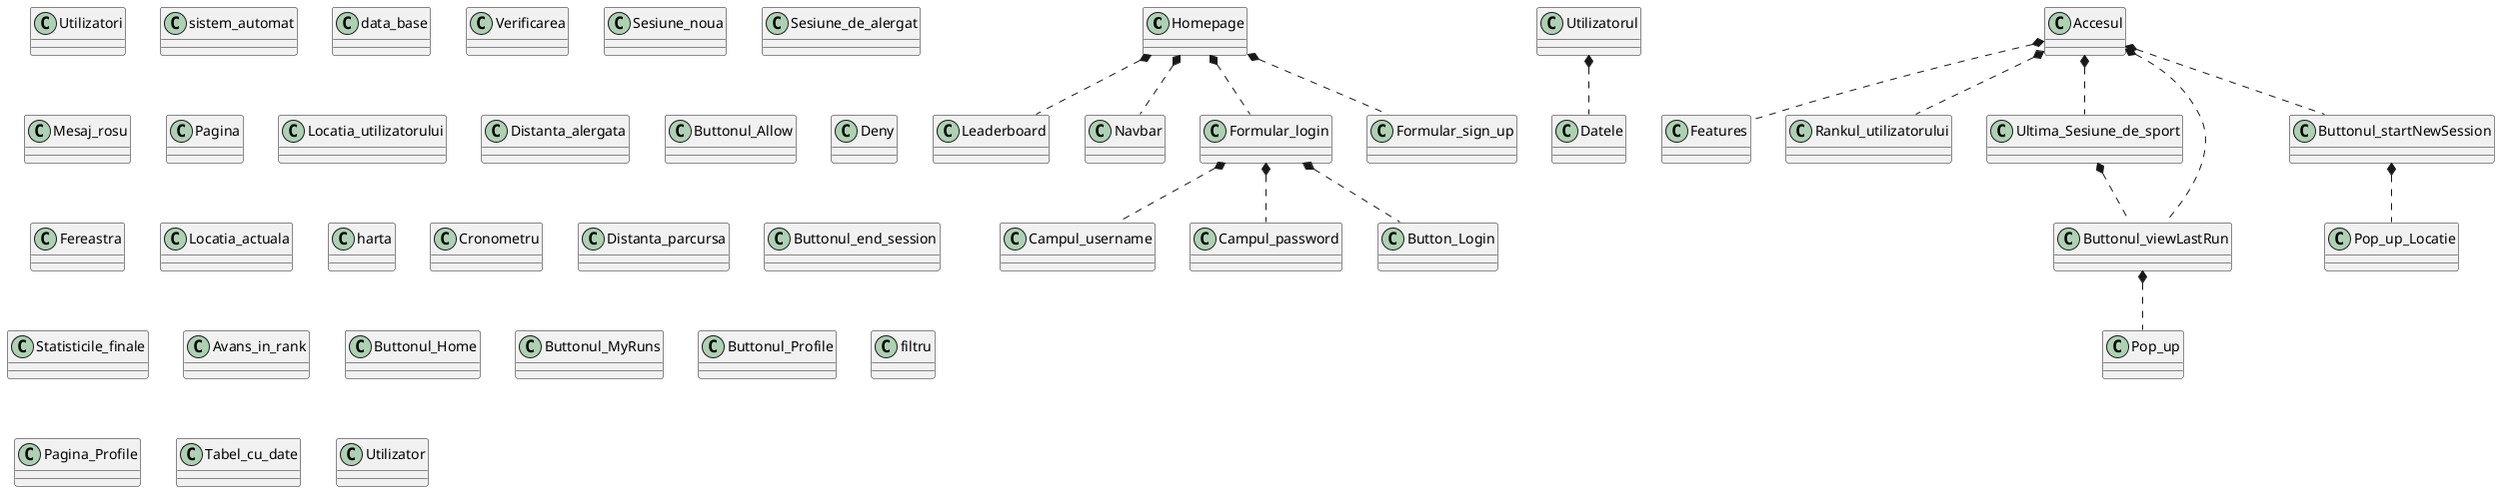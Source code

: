 @startuml
'https://plantuml.com/class-diagram

class Homepage{
}

class Leaderboard{
}

class Utilizatori{
}

class Navbar{
}

class Formular_login{
}

class Formular_sign_up{
}

class Campul_username{
}

class Campul_password{
}

class Button_Login {
}

class Utilizatorul{
}

class Datele{
}

class sistem_automat{
}

class data_base {
}

class Verificarea{
}

class Accesul{
}

class Features{
}

class Rankul_utilizatorului{
}

class Ultima_Sesiune_de_sport{
}

class Buttonul_viewLastRun{
}

class Sesiune_noua{
}

class Pop_up{
}

class Sesiune_de_alergat{
}

class Buttonul_startNewSession{
}

class Mesaj_rosu{
}

class Pagina {
}

class Locatia_utilizatorului {
}

class Distanta_alergata {
}

class Pop_up_Locatie {
}

class Buttonul_Allow {
}

class Deny{
}

class Fereastra {
}

class Locatia_actuala {
}

class harta {
}

class Cronometru {
}

class Distanta_parcursa {
}

class Buttonul_end_session {
}

class Statisticile_finale {
}

class Avans_in_rank {
}

class Buttonul_Home {
}

class Buttonul_MyRuns {
}

class Buttonul_Profile {
}

class filtru {
}

class Homepage {
}







class Pagina_Profile {
}

class Tabel_cu_date {
}

class Utilizator {
}






Homepage *.. Leaderboard
Homepage *.. Navbar
Homepage *.. Formular_login
Homepage *.. Formular_sign_up


Formular_login *.. Campul_username
Formular_login *.. Campul_password
Formular_login *.. Button_Login



Utilizatorul *.. Datele

Accesul *.. Features
Accesul *.. Rankul_utilizatorului
Accesul *.. Ultima_Sesiune_de_sport
Ultima_Sesiune_de_sport *.. Buttonul_viewLastRun
Accesul *.. Buttonul_viewLastRun
Accesul *.. Buttonul_startNewSession

Buttonul_viewLastRun *.. Pop_up

Buttonul_startNewSession *.. Pop_up_Locatie



@enduml